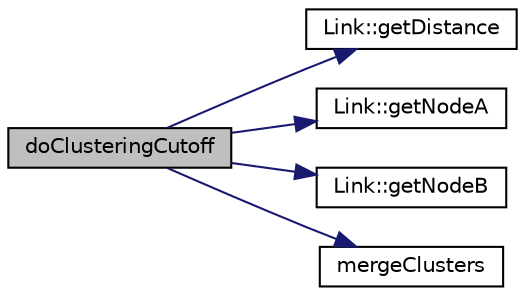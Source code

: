 digraph G
{
  edge [fontname="Helvetica",fontsize="10",labelfontname="Helvetica",labelfontsize="10"];
  node [fontname="Helvetica",fontsize="10",shape=record];
  rankdir="LR";
  Node1 [label="doClusteringCutoff",height=0.2,width=0.4,color="black", fillcolor="grey75", style="filled" fontcolor="black"];
  Node1 -> Node2 [color="midnightblue",fontsize="10",style="solid",fontname="Helvetica"];
  Node2 [label="Link::getDistance",height=0.2,width=0.4,color="black", fillcolor="white", style="filled",URL="$d5/d19/classLink.html#a86226da516017f9347f0dcd753d51cff"];
  Node1 -> Node3 [color="midnightblue",fontsize="10",style="solid",fontname="Helvetica"];
  Node3 [label="Link::getNodeA",height=0.2,width=0.4,color="black", fillcolor="white", style="filled",URL="$d5/d19/classLink.html#acd46738026e43fa8ee1e8899ed8498af"];
  Node1 -> Node4 [color="midnightblue",fontsize="10",style="solid",fontname="Helvetica"];
  Node4 [label="Link::getNodeB",height=0.2,width=0.4,color="black", fillcolor="white", style="filled",URL="$d5/d19/classLink.html#abc397f6f7842e47d2ff54b0ab2c131af"];
  Node1 -> Node5 [color="midnightblue",fontsize="10",style="solid",fontname="Helvetica"];
  Node5 [label="mergeClusters",height=0.2,width=0.4,color="black", fillcolor="white", style="filled",URL="$df/d0a/main_8cpp.html#acf8033c2fa1e7f31e2612bcc39c9b6ea"];
}
